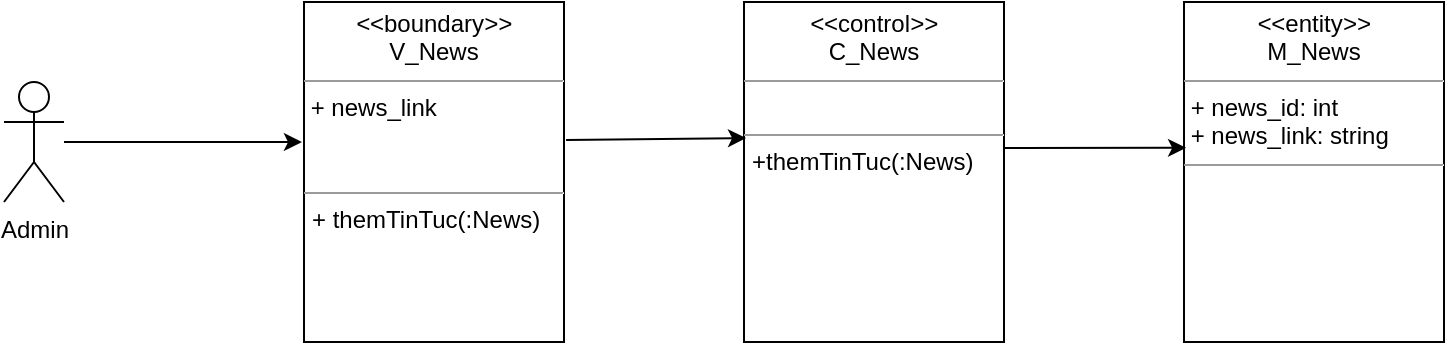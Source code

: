 <mxfile version="14.0.1" type="device"><diagram id="a2SeSxV-dU5_Vpd82xMR" name="Page-1"><mxGraphModel dx="1198" dy="654" grid="1" gridSize="10" guides="1" tooltips="1" connect="1" arrows="1" fold="1" page="1" pageScale="1" pageWidth="827" pageHeight="1169" math="0" shadow="0"><root><mxCell id="0"/><mxCell id="1" parent="0"/><mxCell id="BW2VcDT7gtz4ToeszrBm-8" value="Admin" style="shape=umlActor;verticalLabelPosition=bottom;verticalAlign=top;html=1;" parent="1" vertex="1"><mxGeometry x="60" y="280" width="30" height="60" as="geometry"/></mxCell><mxCell id="BW2VcDT7gtz4ToeszrBm-9" value="&lt;p style=&quot;margin: 0px ; margin-top: 4px ; text-align: center&quot;&gt;&lt;i&gt;&amp;lt;&lt;/i&gt;&amp;lt;boundary&lt;i&gt;&amp;gt;&amp;gt;&lt;/i&gt;&lt;br&gt;V_News&lt;/p&gt;&lt;hr size=&quot;1&quot;&gt;&lt;div&gt;&amp;nbsp;+ news_link&lt;/div&gt;&lt;div&gt;&lt;br&gt;&lt;/div&gt;&lt;br&gt;&lt;hr size=&quot;1&quot;&gt;&lt;p style=&quot;margin: 0px ; margin-left: 4px&quot;&gt;+ themTinTuc(:News)&lt;br&gt;&lt;/p&gt;" style="verticalAlign=top;align=left;overflow=fill;fontSize=12;fontFamily=Helvetica;html=1;" parent="1" vertex="1"><mxGeometry x="210" y="240" width="130" height="170" as="geometry"/></mxCell><mxCell id="BW2VcDT7gtz4ToeszrBm-10" value="&lt;p style=&quot;margin: 0px ; margin-top: 4px ; text-align: center&quot;&gt;&lt;i&gt;&amp;lt;&lt;/i&gt;&amp;lt;control&lt;i&gt;&amp;gt;&amp;gt;&lt;/i&gt;&lt;br&gt;C_News&lt;/p&gt;&lt;hr size=&quot;1&quot;&gt;&lt;br&gt;&lt;hr size=&quot;1&quot;&gt;&lt;p style=&quot;margin: 0px ; margin-left: 4px&quot;&gt;+themTinTuc(:News)&lt;br&gt;&lt;br&gt;&lt;/p&gt;" style="verticalAlign=top;align=left;overflow=fill;fontSize=12;fontFamily=Helvetica;html=1;" parent="1" vertex="1"><mxGeometry x="430" y="240" width="130" height="170" as="geometry"/></mxCell><mxCell id="BW2VcDT7gtz4ToeszrBm-11" value="" style="endArrow=classic;html=1;exitX=1.008;exitY=0.406;exitDx=0;exitDy=0;exitPerimeter=0;" parent="1" source="BW2VcDT7gtz4ToeszrBm-9" edge="1"><mxGeometry width="50" height="50" relative="1" as="geometry"><mxPoint x="390" y="320" as="sourcePoint"/><mxPoint x="431" y="308" as="targetPoint"/></mxGeometry></mxCell><mxCell id="BW2VcDT7gtz4ToeszrBm-12" value="" style="endArrow=classic;html=1;entryX=-0.008;entryY=0.412;entryDx=0;entryDy=0;entryPerimeter=0;" parent="1" source="BW2VcDT7gtz4ToeszrBm-8" target="BW2VcDT7gtz4ToeszrBm-9" edge="1"><mxGeometry width="50" height="50" relative="1" as="geometry"><mxPoint x="390" y="320" as="sourcePoint"/><mxPoint x="440" y="270" as="targetPoint"/></mxGeometry></mxCell><mxCell id="BW2VcDT7gtz4ToeszrBm-13" value="&lt;p style=&quot;margin: 0px ; margin-top: 4px ; text-align: center&quot;&gt;&lt;i&gt;&amp;lt;&lt;/i&gt;&amp;lt;entity&lt;i&gt;&amp;gt;&amp;gt;&lt;/i&gt;&lt;br&gt;M_News&lt;/p&gt;&lt;hr size=&quot;1&quot;&gt;&lt;div&gt;&amp;nbsp;+ news_id: int&lt;/div&gt;&lt;div&gt;&amp;nbsp;+ news_link: string&lt;br&gt;&lt;/div&gt;&lt;hr size=&quot;1&quot;&gt;&lt;p style=&quot;margin: 0px ; margin-left: 4px&quot;&gt;&lt;br&gt;&lt;br&gt;&lt;/p&gt;" style="verticalAlign=top;align=left;overflow=fill;fontSize=12;fontFamily=Helvetica;html=1;" parent="1" vertex="1"><mxGeometry x="650" y="240" width="130" height="170" as="geometry"/></mxCell><mxCell id="BW2VcDT7gtz4ToeszrBm-14" value="" style="endArrow=classic;html=1;entryX=0.008;entryY=0.429;entryDx=0;entryDy=0;entryPerimeter=0;" parent="1" target="BW2VcDT7gtz4ToeszrBm-13" edge="1"><mxGeometry width="50" height="50" relative="1" as="geometry"><mxPoint x="560" y="313" as="sourcePoint"/><mxPoint x="642" y="310" as="targetPoint"/></mxGeometry></mxCell></root></mxGraphModel></diagram></mxfile>